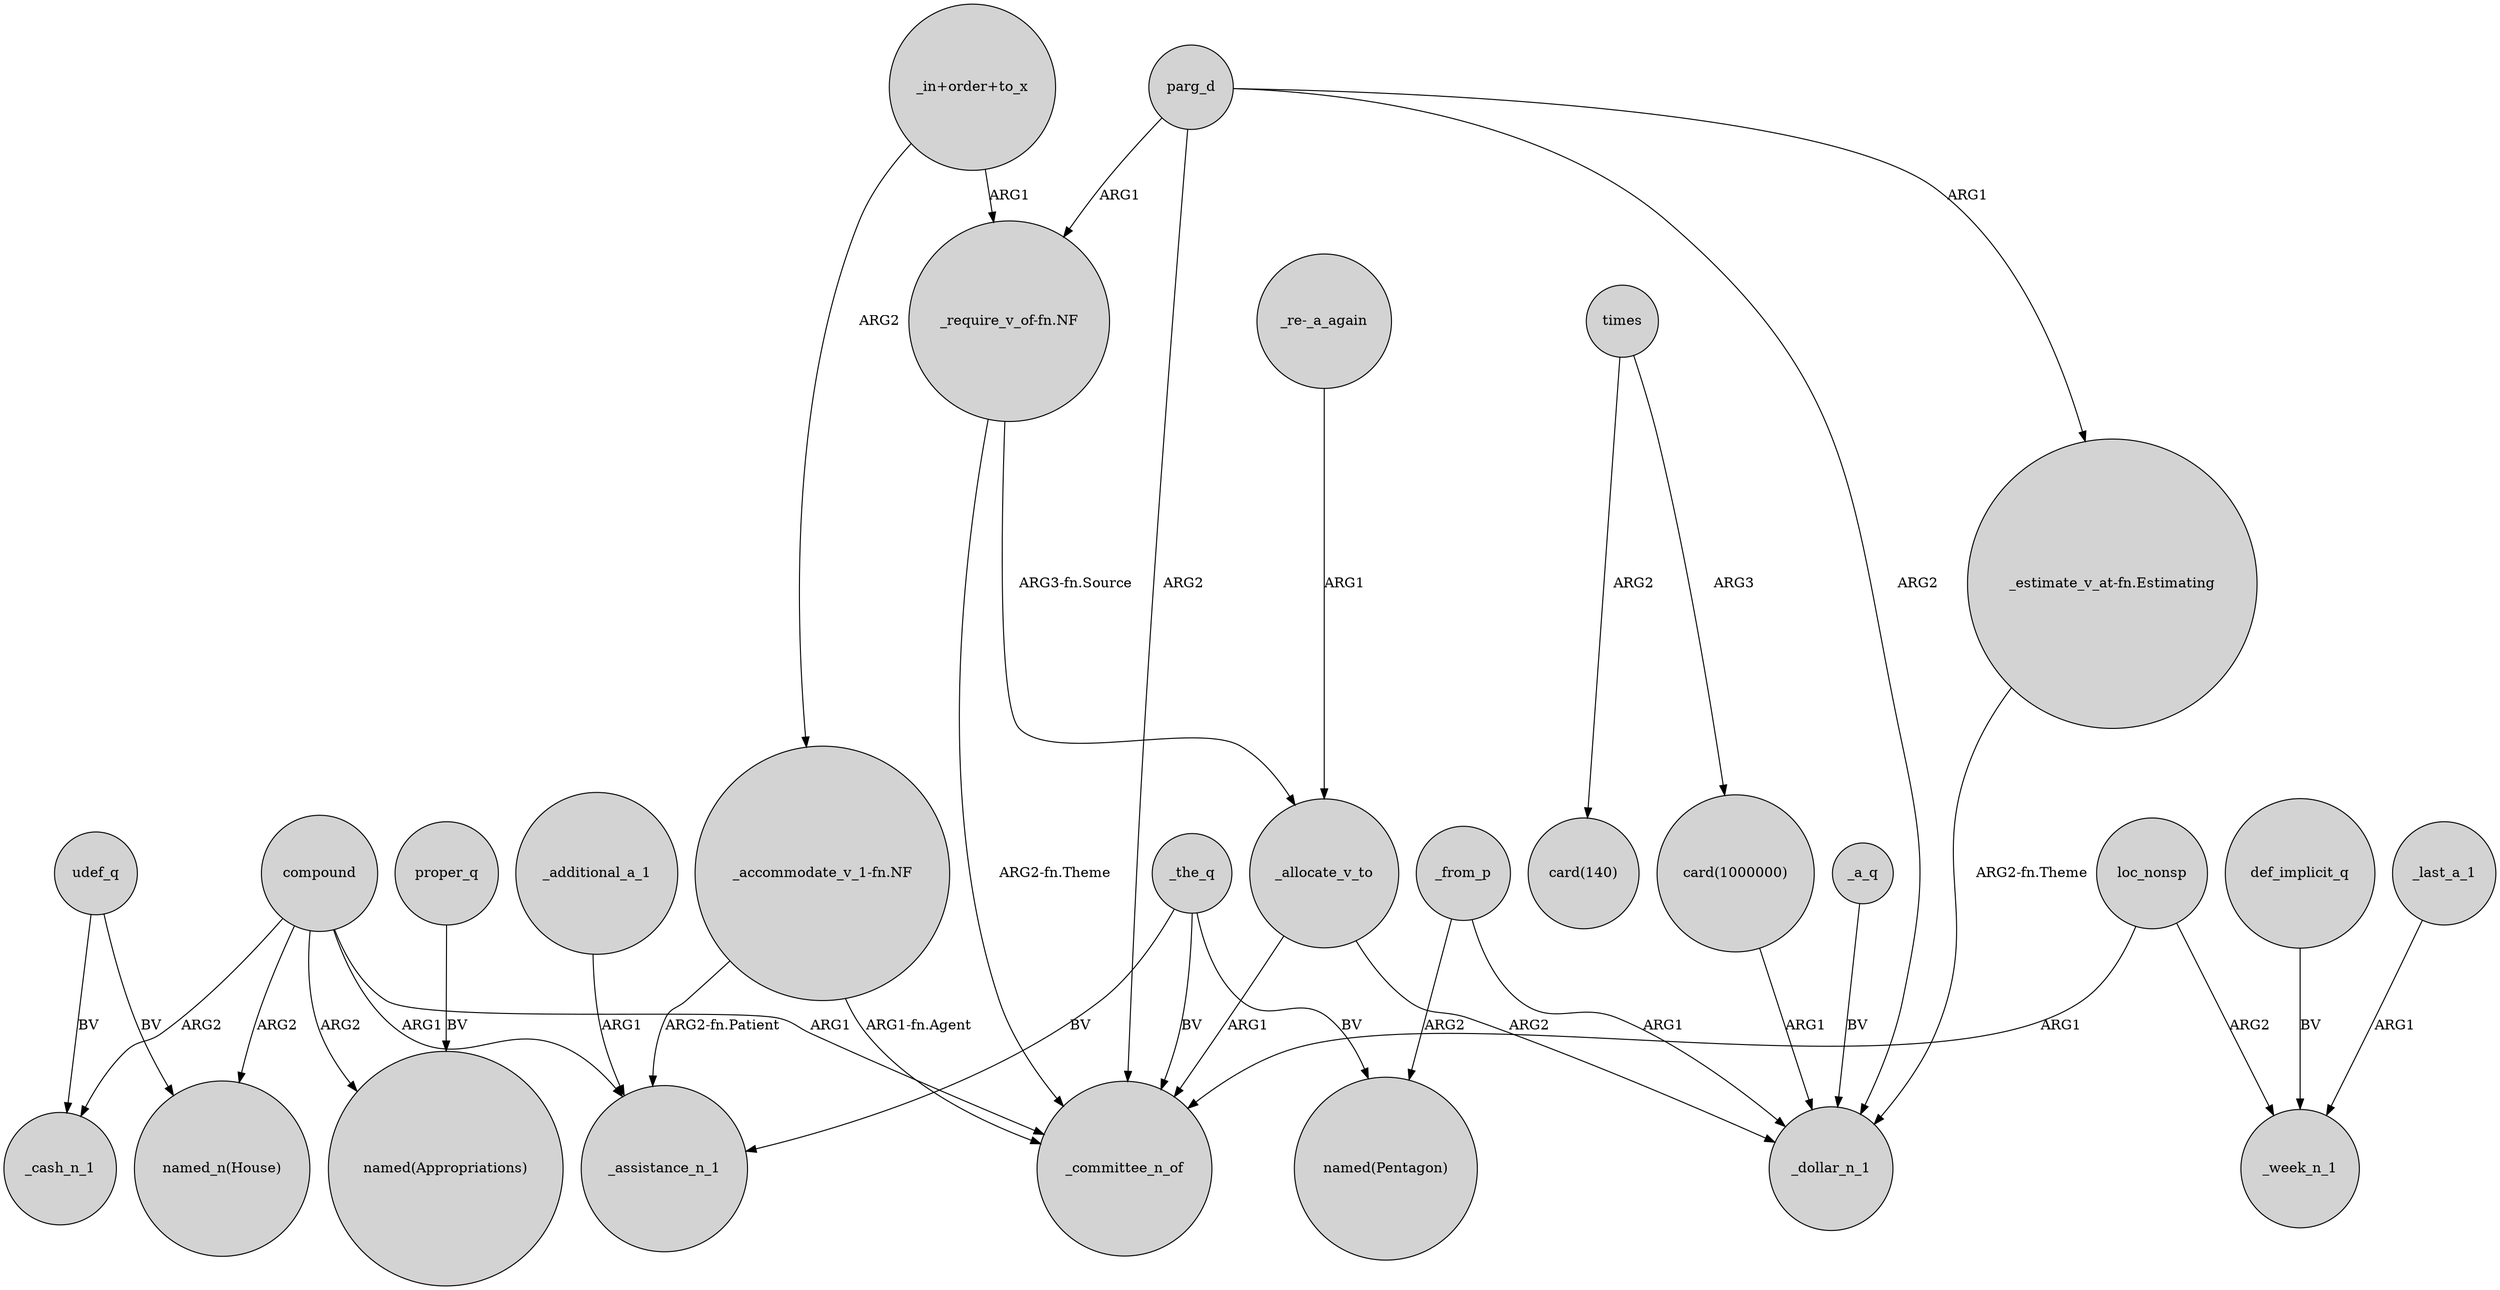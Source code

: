 digraph {
	node [shape=circle style=filled]
	udef_q -> "named_n(House)" [label=BV]
	_additional_a_1 -> _assistance_n_1 [label=ARG1]
	"card(1000000)" -> _dollar_n_1 [label=ARG1]
	times -> "card(140)" [label=ARG2]
	def_implicit_q -> _week_n_1 [label=BV]
	"_in+order+to_x" -> "_require_v_of-fn.NF" [label=ARG1]
	_from_p -> _dollar_n_1 [label=ARG1]
	"_accommodate_v_1-fn.NF" -> _assistance_n_1 [label="ARG2-fn.Patient"]
	"_require_v_of-fn.NF" -> _allocate_v_to [label="ARG3-fn.Source"]
	udef_q -> _cash_n_1 [label=BV]
	loc_nonsp -> _committee_n_of [label=ARG1]
	proper_q -> "named(Appropriations)" [label=BV]
	compound -> _assistance_n_1 [label=ARG1]
	_the_q -> _committee_n_of [label=BV]
	_from_p -> "named(Pentagon)" [label=ARG2]
	"_re-_a_again" -> _allocate_v_to [label=ARG1]
	"_in+order+to_x" -> "_accommodate_v_1-fn.NF" [label=ARG2]
	_a_q -> _dollar_n_1 [label=BV]
	_the_q -> _assistance_n_1 [label=BV]
	loc_nonsp -> _week_n_1 [label=ARG2]
	_allocate_v_to -> _committee_n_of [label=ARG1]
	times -> "card(1000000)" [label=ARG3]
	_last_a_1 -> _week_n_1 [label=ARG1]
	parg_d -> "_require_v_of-fn.NF" [label=ARG1]
	_allocate_v_to -> _dollar_n_1 [label=ARG2]
	compound -> "named_n(House)" [label=ARG2]
	parg_d -> "_estimate_v_at-fn.Estimating" [label=ARG1]
	compound -> "named(Appropriations)" [label=ARG2]
	parg_d -> _dollar_n_1 [label=ARG2]
	compound -> _cash_n_1 [label=ARG2]
	_the_q -> "named(Pentagon)" [label=BV]
	"_accommodate_v_1-fn.NF" -> _committee_n_of [label="ARG1-fn.Agent"]
	compound -> _committee_n_of [label=ARG1]
	"_estimate_v_at-fn.Estimating" -> _dollar_n_1 [label="ARG2-fn.Theme"]
	"_require_v_of-fn.NF" -> _committee_n_of [label="ARG2-fn.Theme"]
	parg_d -> _committee_n_of [label=ARG2]
}

